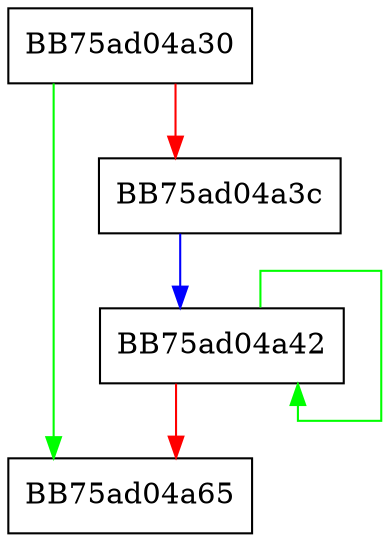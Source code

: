 digraph SymCryptFdefRawNeg {
  node [shape="box"];
  graph [splines=ortho];
  BB75ad04a30 -> BB75ad04a65 [color="green"];
  BB75ad04a30 -> BB75ad04a3c [color="red"];
  BB75ad04a3c -> BB75ad04a42 [color="blue"];
  BB75ad04a42 -> BB75ad04a42 [color="green"];
  BB75ad04a42 -> BB75ad04a65 [color="red"];
}